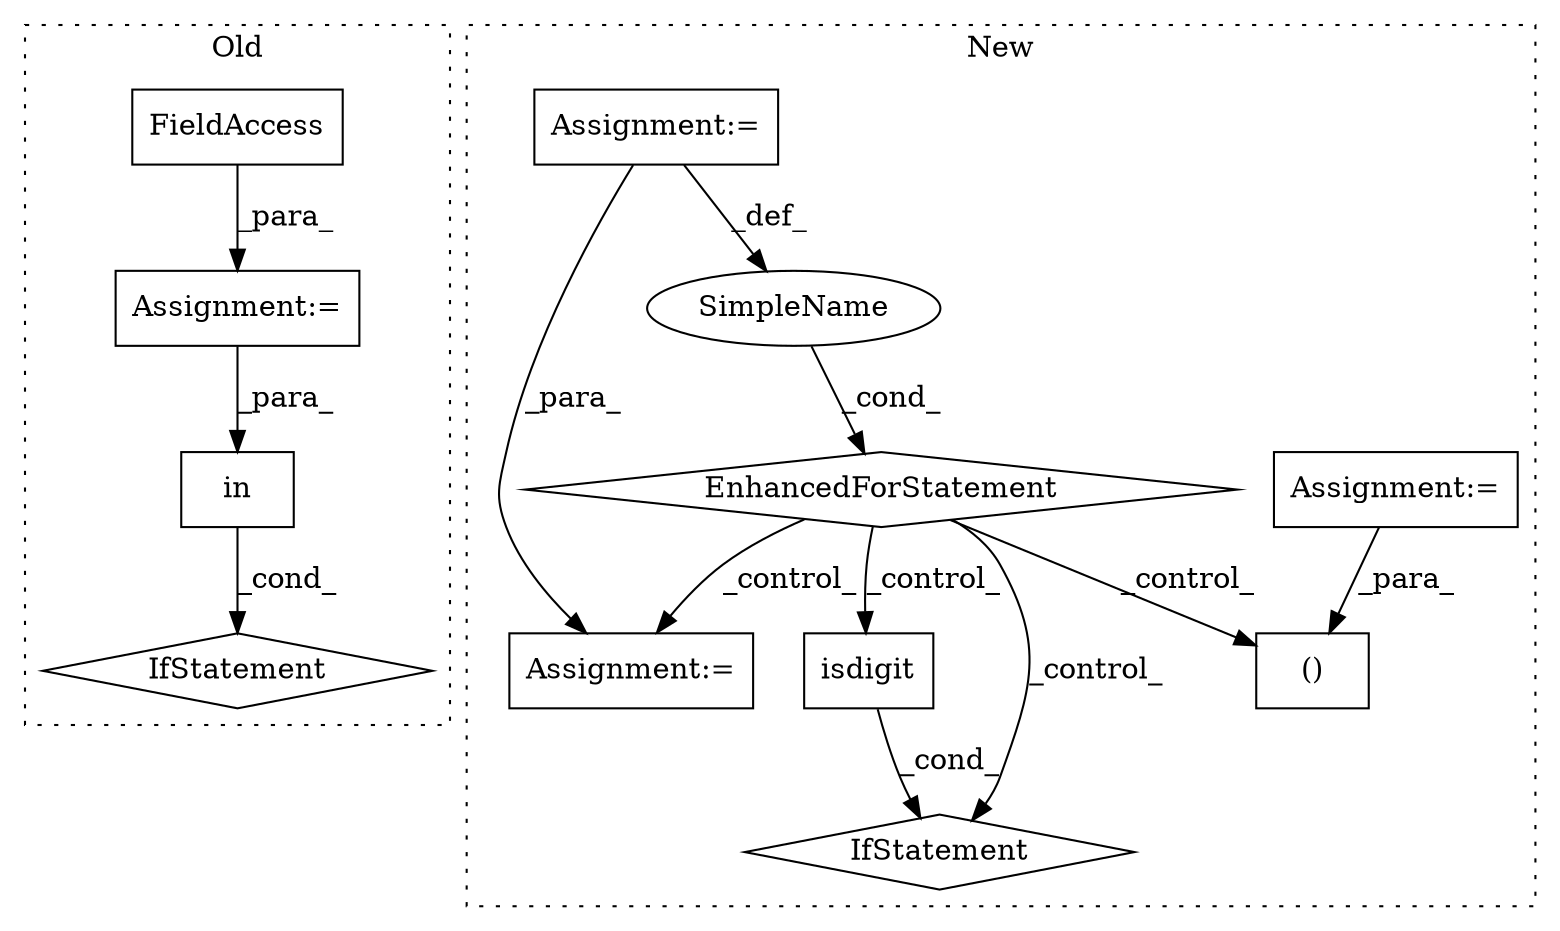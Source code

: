 digraph G {
subgraph cluster0 {
1 [label="IfStatement" a="25" s="4228,4386" l="4,2" shape="diamond"];
5 [label="Assignment:=" a="7" s="4342" l="41" shape="box"];
6 [label="in" a="105" s="4256" l="18" shape="box"];
8 [label="FieldAccess" a="22" s="4352" l="22" shape="box"];
label = "Old";
style="dotted";
}
subgraph cluster1 {
2 [label="isdigit" a="32" s="4455" l="9" shape="box"];
3 [label="IfStatement" a="25" s="4412,4464" l="4,2" shape="diamond"];
4 [label="SimpleName" a="42" s="4164" l="5" shape="ellipse"];
7 [label="()" a="106" s="4226" l="44" shape="box"];
9 [label="Assignment:=" a="7" s="4270" l="2" shape="box"];
10 [label="Assignment:=" a="7" s="4095,4209" l="53,2" shape="box"];
11 [label="Assignment:=" a="7" s="3473" l="4" shape="box"];
12 [label="EnhancedForStatement" a="70" s="4095,4209" l="53,2" shape="diamond"];
label = "New";
style="dotted";
}
2 -> 3 [label="_cond_"];
4 -> 12 [label="_cond_"];
5 -> 6 [label="_para_"];
6 -> 1 [label="_cond_"];
8 -> 5 [label="_para_"];
10 -> 9 [label="_para_"];
10 -> 4 [label="_def_"];
11 -> 7 [label="_para_"];
12 -> 3 [label="_control_"];
12 -> 9 [label="_control_"];
12 -> 2 [label="_control_"];
12 -> 7 [label="_control_"];
}